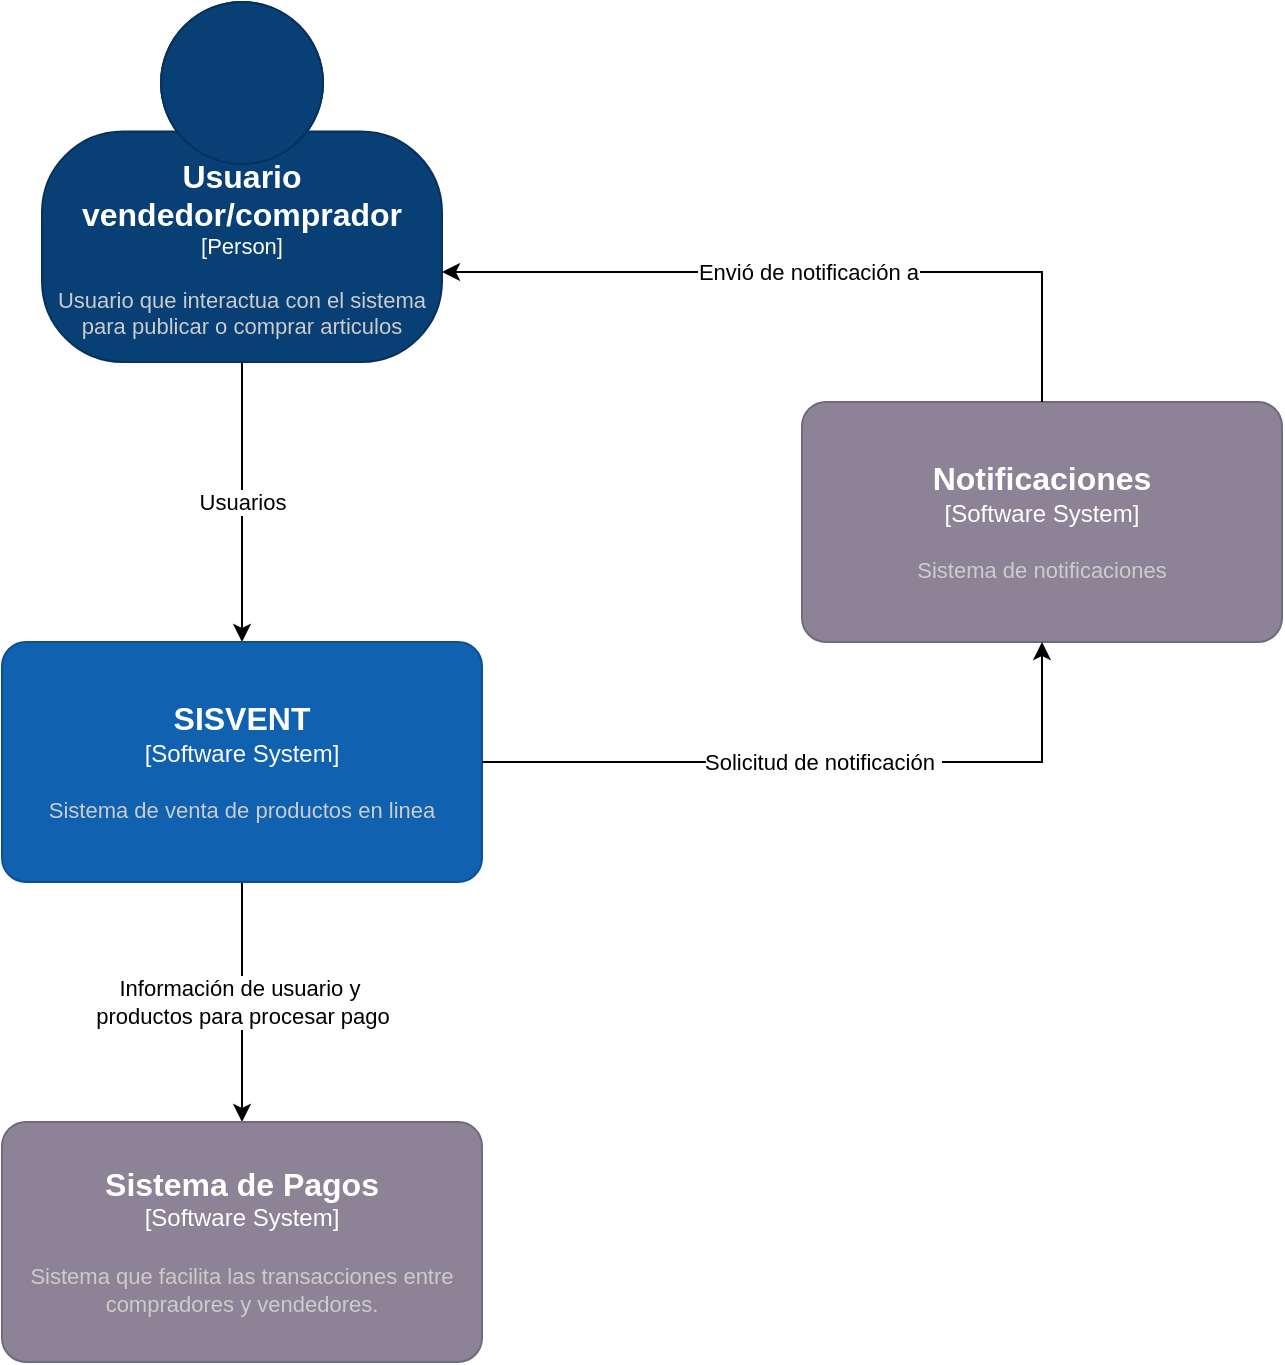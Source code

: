 <mxfile version="27.1.4" pages="3">
  <diagram name="C4 - Contexto" id="YAxgszY-uHMtXuxTo8MI">
    <mxGraphModel dx="1217" dy="744" grid="1" gridSize="10" guides="1" tooltips="1" connect="1" arrows="1" fold="1" page="1" pageScale="1" pageWidth="827" pageHeight="1169" math="0" shadow="0">
      <root>
        <mxCell id="0" />
        <mxCell id="1" parent="0" />
        <mxCell id="iFbET_kejiNwpBFkwjv1-1" value="Usuarios" style="edgeStyle=orthogonalEdgeStyle;rounded=0;orthogonalLoop=1;jettySize=auto;html=1;entryX=0.5;entryY=0;entryDx=0;entryDy=0;entryPerimeter=0;" edge="1" parent="1" source="iFbET_kejiNwpBFkwjv1-2" target="iFbET_kejiNwpBFkwjv1-4">
          <mxGeometry relative="1" as="geometry">
            <mxPoint x="384" y="370" as="targetPoint" />
          </mxGeometry>
        </mxCell>
        <object placeholders="1" c4Name="Usuario vendedor/comprador" c4Type="Person" c4Description="Usuario que interactua con el sistema para publicar o comprar articulos" label="&lt;font style=&quot;font-size: 16px&quot;&gt;&lt;b&gt;%c4Name%&lt;/b&gt;&lt;/font&gt;&lt;div&gt;[%c4Type%]&lt;/div&gt;&lt;br&gt;&lt;div&gt;&lt;font style=&quot;font-size: 11px&quot;&gt;&lt;font color=&quot;#cccccc&quot;&gt;%c4Description%&lt;/font&gt;&lt;/div&gt;" id="iFbET_kejiNwpBFkwjv1-2">
          <mxCell style="html=1;fontSize=11;dashed=0;whiteSpace=wrap;fillColor=#083F75;strokeColor=#06315C;fontColor=#ffffff;shape=mxgraph.c4.person2;align=center;metaEdit=1;points=[[0.5,0,0],[1,0.5,0],[1,0.75,0],[0.75,1,0],[0.5,1,0],[0.25,1,0],[0,0.75,0],[0,0.5,0]];resizable=0;" vertex="1" parent="1">
            <mxGeometry x="80" y="50" width="200" height="180" as="geometry" />
          </mxCell>
        </object>
        <mxCell id="iFbET_kejiNwpBFkwjv1-3" value="Información de usuario y&amp;nbsp;&lt;div&gt;productos para procesar pago&lt;/div&gt;" style="edgeStyle=orthogonalEdgeStyle;rounded=0;orthogonalLoop=1;jettySize=auto;html=1;" edge="1" parent="1" source="iFbET_kejiNwpBFkwjv1-4" target="iFbET_kejiNwpBFkwjv1-8">
          <mxGeometry relative="1" as="geometry" />
        </mxCell>
        <object placeholders="1" c4Name="SISVENT" c4Type="Software System" c4Description="Sistema de venta de productos en linea" label="&lt;font style=&quot;font-size: 16px&quot;&gt;&lt;b&gt;%c4Name%&lt;/b&gt;&lt;/font&gt;&lt;div&gt;[%c4Type%]&lt;/div&gt;&lt;br&gt;&lt;div&gt;&lt;font style=&quot;font-size: 11px&quot;&gt;&lt;font color=&quot;#cccccc&quot;&gt;%c4Description%&lt;/font&gt;&lt;/div&gt;" id="iFbET_kejiNwpBFkwjv1-4">
          <mxCell style="rounded=1;whiteSpace=wrap;html=1;labelBackgroundColor=none;fillColor=#1061B0;fontColor=#ffffff;align=center;arcSize=10;strokeColor=#0D5091;metaEdit=1;resizable=0;points=[[0.25,0,0],[0.5,0,0],[0.75,0,0],[1,0.25,0],[1,0.5,0],[1,0.75,0],[0.75,1,0],[0.5,1,0],[0.25,1,0],[0,0.75,0],[0,0.5,0],[0,0.25,0]];" vertex="1" parent="1">
            <mxGeometry x="60" y="370" width="240" height="120" as="geometry" />
          </mxCell>
        </object>
        <object placeholders="1" c4Name="Notificaciones" c4Type="Software System" c4Description="Sistema de notificaciones" label="&lt;font style=&quot;font-size: 16px&quot;&gt;&lt;b&gt;%c4Name%&lt;/b&gt;&lt;/font&gt;&lt;div&gt;[%c4Type%]&lt;/div&gt;&lt;br&gt;&lt;div&gt;&lt;font style=&quot;font-size: 11px&quot;&gt;&lt;font color=&quot;#cccccc&quot;&gt;%c4Description%&lt;/font&gt;&lt;/div&gt;" id="iFbET_kejiNwpBFkwjv1-5">
          <mxCell style="rounded=1;whiteSpace=wrap;html=1;labelBackgroundColor=none;fillColor=#8C8496;fontColor=#ffffff;align=center;arcSize=10;strokeColor=#736782;metaEdit=1;resizable=0;points=[[0.25,0,0],[0.5,0,0],[0.75,0,0],[1,0.25,0],[1,0.5,0],[1,0.75,0],[0.75,1,0],[0.5,1,0],[0.25,1,0],[0,0.75,0],[0,0.5,0],[0,0.25,0]];" vertex="1" parent="1">
            <mxGeometry x="460" y="250" width="240" height="120" as="geometry" />
          </mxCell>
        </object>
        <mxCell id="iFbET_kejiNwpBFkwjv1-6" value="Solicitud de notificación&amp;nbsp;" style="edgeStyle=orthogonalEdgeStyle;rounded=0;orthogonalLoop=1;jettySize=auto;html=1;entryX=0.5;entryY=1;entryDx=0;entryDy=0;entryPerimeter=0;" edge="1" parent="1" source="iFbET_kejiNwpBFkwjv1-4" target="iFbET_kejiNwpBFkwjv1-5">
          <mxGeometry relative="1" as="geometry" />
        </mxCell>
        <mxCell id="iFbET_kejiNwpBFkwjv1-7" value="Envió de notificación a" style="edgeStyle=orthogonalEdgeStyle;rounded=0;orthogonalLoop=1;jettySize=auto;html=1;entryX=1;entryY=0.75;entryDx=0;entryDy=0;entryPerimeter=0;" edge="1" parent="1" source="iFbET_kejiNwpBFkwjv1-5" target="iFbET_kejiNwpBFkwjv1-2">
          <mxGeometry relative="1" as="geometry">
            <Array as="points">
              <mxPoint x="580" y="185" />
            </Array>
          </mxGeometry>
        </mxCell>
        <object placeholders="1" c4Name="Sistema de Pagos" c4Type="Software System" c4Description="Sistema que facilita las transacciones entre compradores y vendedores." label="&lt;font style=&quot;font-size: 16px&quot;&gt;&lt;b&gt;%c4Name%&lt;/b&gt;&lt;/font&gt;&lt;div&gt;[%c4Type%]&lt;/div&gt;&lt;br&gt;&lt;div&gt;&lt;font style=&quot;font-size: 11px&quot;&gt;&lt;font color=&quot;#cccccc&quot;&gt;%c4Description%&lt;/font&gt;&lt;/div&gt;" id="iFbET_kejiNwpBFkwjv1-8">
          <mxCell style="rounded=1;whiteSpace=wrap;html=1;labelBackgroundColor=none;fillColor=#8C8496;fontColor=#ffffff;align=center;arcSize=10;strokeColor=#736782;metaEdit=1;resizable=0;points=[[0.25,0,0],[0.5,0,0],[0.75,0,0],[1,0.25,0],[1,0.5,0],[1,0.75,0],[0.75,1,0],[0.5,1,0],[0.25,1,0],[0,0.75,0],[0,0.5,0],[0,0.25,0]];" vertex="1" parent="1">
            <mxGeometry x="60" y="610" width="240" height="120" as="geometry" />
          </mxCell>
        </object>
      </root>
    </mxGraphModel>
  </diagram>
  <diagram id="pK1k2nq3CKiVPDSHtDOe" name="C4 - Contenedores">
    <mxGraphModel dx="2434" dy="1488" grid="1" gridSize="10" guides="1" tooltips="1" connect="1" arrows="1" fold="1" page="1" pageScale="1" pageWidth="827" pageHeight="1169" math="0" shadow="0">
      <root>
        <mxCell id="0" />
        <mxCell id="1" parent="0" />
        <mxCell id="X2X5hTJMVv_9DUxJmTyl-1" value="Usuarios" style="edgeStyle=orthogonalEdgeStyle;rounded=0;orthogonalLoop=1;jettySize=auto;html=1;entryX=0.5;entryY=0;entryDx=0;entryDy=0;entryPerimeter=0;" edge="1" parent="1" source="X2X5hTJMVv_9DUxJmTyl-2" target="GmN3ABDfrJ9TooNN5s95-2">
          <mxGeometry relative="1" as="geometry">
            <mxPoint x="410" y="360" as="targetPoint" />
          </mxGeometry>
        </mxCell>
        <object placeholders="1" c4Name="Usuario vendedor/comprador" c4Type="Person" c4Description="Usuario que interactua con el sistema para publicar o comprar articulos" label="&lt;font style=&quot;font-size: 16px&quot;&gt;&lt;b&gt;%c4Name%&lt;/b&gt;&lt;/font&gt;&lt;div&gt;[%c4Type%]&lt;/div&gt;&lt;br&gt;&lt;div&gt;&lt;font style=&quot;font-size: 11px&quot;&gt;&lt;font color=&quot;#cccccc&quot;&gt;%c4Description%&lt;/font&gt;&lt;/div&gt;" id="X2X5hTJMVv_9DUxJmTyl-2">
          <mxCell style="html=1;fontSize=11;dashed=0;whiteSpace=wrap;fillColor=#083F75;strokeColor=#06315C;fontColor=#ffffff;shape=mxgraph.c4.person2;align=center;metaEdit=1;points=[[0.5,0,0],[1,0.5,0],[1,0.75,0],[0.75,1,0],[0.5,1,0],[0.25,1,0],[0,0.75,0],[0,0.5,0]];resizable=0;" vertex="1" parent="1">
            <mxGeometry x="470" y="40" width="200" height="180" as="geometry" />
          </mxCell>
        </object>
        <object placeholders="1" c4Name="Notificaciones" c4Type="Software System" c4Description="Sistema de notificaciones" label="&lt;font style=&quot;font-size: 16px&quot;&gt;&lt;b&gt;%c4Name%&lt;/b&gt;&lt;/font&gt;&lt;div&gt;[%c4Type%]&lt;/div&gt;&lt;br&gt;&lt;div&gt;&lt;font style=&quot;font-size: 11px&quot;&gt;&lt;font color=&quot;#cccccc&quot;&gt;%c4Description%&lt;/font&gt;&lt;/div&gt;" id="X2X5hTJMVv_9DUxJmTyl-5">
          <mxCell style="rounded=1;whiteSpace=wrap;html=1;labelBackgroundColor=none;fillColor=#8C8496;fontColor=#ffffff;align=center;arcSize=10;strokeColor=#736782;metaEdit=1;resizable=0;points=[[0.25,0,0],[0.5,0,0],[0.75,0,0],[1,0.25,0],[1,0.5,0],[1,0.75,0],[0.75,1,0],[0.5,1,0],[0.25,1,0],[0,0.75,0],[0,0.5,0],[0,0.25,0]];" vertex="1" parent="1">
            <mxGeometry x="1121" y="440" width="240" height="120" as="geometry" />
          </mxCell>
        </object>
        <mxCell id="X2X5hTJMVv_9DUxJmTyl-7" value="Envió de notificación a" style="edgeStyle=orthogonalEdgeStyle;rounded=0;orthogonalLoop=1;jettySize=auto;html=1;entryX=1;entryY=0.75;entryDx=0;entryDy=0;entryPerimeter=0;" edge="1" parent="1" source="X2X5hTJMVv_9DUxJmTyl-5" target="X2X5hTJMVv_9DUxJmTyl-2">
          <mxGeometry relative="1" as="geometry">
            <Array as="points">
              <mxPoint x="810" y="175" />
            </Array>
          </mxGeometry>
        </mxCell>
        <object placeholders="1" c4Name="Sistema de Pagos" c4Type="Software System" c4Description="Sistema que facilita las transacciones entre compradores y vendedores." label="&lt;font style=&quot;font-size: 16px&quot;&gt;&lt;b&gt;%c4Name%&lt;/b&gt;&lt;/font&gt;&lt;div&gt;[%c4Type%]&lt;/div&gt;&lt;br&gt;&lt;div&gt;&lt;font style=&quot;font-size: 11px&quot;&gt;&lt;font color=&quot;#cccccc&quot;&gt;%c4Description%&lt;/font&gt;&lt;/div&gt;" id="X2X5hTJMVv_9DUxJmTyl-8">
          <mxCell style="rounded=1;whiteSpace=wrap;html=1;labelBackgroundColor=none;fillColor=#8C8496;fontColor=#ffffff;align=center;arcSize=10;strokeColor=#736782;metaEdit=1;resizable=0;points=[[0.25,0,0],[0.5,0,0],[0.75,0,0],[1,0.25,0],[1,0.5,0],[1,0.75,0],[0.75,1,0],[0.5,1,0],[0.25,1,0],[0,0.75,0],[0,0.5,0],[0,0.25,0]];" vertex="1" parent="1">
            <mxGeometry x="580" y="1420" width="240" height="120" as="geometry" />
          </mxCell>
        </object>
        <object placeholders="1" c4Name="Azure AD" c4Type="Container" c4Technology="Azure AD" c4Description="Componente de Directorio Activo para el control de accesos al sistema." label="&lt;font style=&quot;font-size: 16px&quot;&gt;&lt;b&gt;%c4Name%&lt;/b&gt;&lt;/font&gt;&lt;div&gt;[%c4Type%: %c4Technology%]&lt;/div&gt;&lt;br&gt;&lt;div&gt;&lt;font style=&quot;font-size: 11px&quot;&gt;&lt;font color=&quot;#E6E6E6&quot;&gt;%c4Description%&lt;/font&gt;&lt;/div&gt;" id="GmN3ABDfrJ9TooNN5s95-1">
          <mxCell style="rounded=1;whiteSpace=wrap;html=1;fontSize=11;labelBackgroundColor=none;fillColor=#23A2D9;fontColor=#ffffff;align=center;arcSize=10;strokeColor=#0E7DAD;metaEdit=1;resizable=0;points=[[0.25,0,0],[0.5,0,0],[0.75,0,0],[1,0.25,0],[1,0.5,0],[1,0.75,0],[0.75,1,0],[0.5,1,0],[0.25,1,0],[0,0.75,0],[0,0.5,0],[0,0.25,0]];" vertex="1" parent="1">
            <mxGeometry x="120" y="644" width="240" height="120" as="geometry" />
          </mxCell>
        </object>
        <mxCell id="ktj1rDrdWGtuysViWHXI-1" style="edgeStyle=orthogonalEdgeStyle;rounded=0;orthogonalLoop=1;jettySize=auto;html=1;entryX=0.5;entryY=0;entryDx=0;entryDy=0;entryPerimeter=0;" edge="1" parent="1" source="GmN3ABDfrJ9TooNN5s95-2" target="GmN3ABDfrJ9TooNN5s95-4">
          <mxGeometry relative="1" as="geometry">
            <mxPoint x="530" y="600" as="targetPoint" />
          </mxGeometry>
        </mxCell>
        <mxCell id="ktj1rDrdWGtuysViWHXI-6" style="edgeStyle=orthogonalEdgeStyle;rounded=0;orthogonalLoop=1;jettySize=auto;html=1;" edge="1" parent="1" source="GmN3ABDfrJ9TooNN5s95-2" target="GmN3ABDfrJ9TooNN5s95-1">
          <mxGeometry relative="1" as="geometry" />
        </mxCell>
        <object placeholders="1" c4Name="Front Door" c4Type="Software System" c4Description="Servicio de front door para la aplicación de politicas de WAF y reglas de navegación para soluciones expuestas a internet." label="&lt;font style=&quot;font-size: 16px&quot;&gt;&lt;b&gt;%c4Name%&lt;/b&gt;&lt;/font&gt;&lt;div&gt;[%c4Type%]&lt;/div&gt;&lt;br&gt;&lt;div&gt;&lt;font style=&quot;font-size: 11px&quot;&gt;&lt;font color=&quot;#cccccc&quot;&gt;%c4Description%&lt;/font&gt;&lt;/div&gt;" id="GmN3ABDfrJ9TooNN5s95-2">
          <mxCell style="rounded=1;whiteSpace=wrap;html=1;labelBackgroundColor=none;fillColor=#8C8496;fontColor=#ffffff;align=center;arcSize=10;strokeColor=#736782;metaEdit=1;resizable=0;points=[[0.25,0,0],[0.5,0,0],[0.75,0,0],[1,0.25,0],[1,0.5,0],[1,0.75,0],[0.75,1,0],[0.5,1,0],[0.25,1,0],[0,0.75,0],[0,0.5,0],[0,0.25,0]];" vertex="1" parent="1">
            <mxGeometry x="440" y="360" width="240" height="120" as="geometry" />
          </mxCell>
        </object>
        <object placeholders="1" c4Name="Static Web Site." c4Type="Container" c4Technology="Angular" c4Description="Almacenamiento y enrutamiento de contenido estatico." label="&lt;font style=&quot;font-size: 16px&quot;&gt;&lt;b&gt;%c4Name%&lt;/b&gt;&lt;/font&gt;&lt;div&gt;[%c4Type%: %c4Technology%]&lt;/div&gt;&lt;br&gt;&lt;div&gt;&lt;font style=&quot;font-size: 11px&quot;&gt;&lt;font color=&quot;#E6E6E6&quot;&gt;%c4Description%&lt;/font&gt;&lt;/div&gt;" id="GmN3ABDfrJ9TooNN5s95-4">
          <mxCell style="rounded=1;whiteSpace=wrap;html=1;fontSize=11;labelBackgroundColor=none;fillColor=#23A2D9;fontColor=#ffffff;align=center;arcSize=10;strokeColor=#0E7DAD;metaEdit=1;resizable=0;points=[[0.25,0,0],[0.5,0,0],[0.75,0,0],[1,0.25,0],[1,0.5,0],[1,0.75,0],[0.75,1,0],[0.5,1,0],[0.25,1,0],[0,0.75,0],[0,0.5,0],[0,0.25,0]];" vertex="1" parent="1">
            <mxGeometry x="440" y="644" width="240" height="120" as="geometry" />
          </mxCell>
        </object>
        <object placeholders="1" c4Name="Blob Storage" c4Type="Container" c4Technology="Storage Account Data Lake Gen 2" c4Description="Almacenamiento de archivos multimedia" label="&lt;font style=&quot;font-size: 16px&quot;&gt;&lt;b&gt;%c4Name%&lt;/b&gt;&lt;/font&gt;&lt;div&gt;[%c4Type%: %c4Technology%]&lt;/div&gt;&lt;br&gt;&lt;div&gt;&lt;font style=&quot;font-size: 11px&quot;&gt;&lt;font color=&quot;#E6E6E6&quot;&gt;%c4Description%&lt;/font&gt;&lt;/div&gt;" id="GmN3ABDfrJ9TooNN5s95-5">
          <mxCell style="rounded=1;whiteSpace=wrap;html=1;fontSize=11;labelBackgroundColor=none;fillColor=#23A2D9;fontColor=#ffffff;align=center;arcSize=10;strokeColor=#0E7DAD;metaEdit=1;resizable=0;points=[[0.25,0,0],[0.5,0,0],[0.75,0,0],[1,0.25,0],[1,0.5,0],[1,0.75,0],[0.75,1,0],[0.5,1,0],[0.25,1,0],[0,0.75,0],[0,0.5,0],[0,0.25,0]];" vertex="1" parent="1">
            <mxGeometry x="720" y="644" width="240" height="120" as="geometry" />
          </mxCell>
        </object>
        <object placeholders="1" c4Name="Azure Storage" c4Type="ContainerScopeBoundary" c4Application="Almacenamiento de contenido" label="&lt;font style=&quot;font-size: 16px&quot;&gt;&lt;b&gt;&lt;div style=&quot;text-align: left&quot;&gt;%c4Name%&lt;/div&gt;&lt;/b&gt;&lt;/font&gt;&lt;div style=&quot;text-align: left&quot;&gt;[%c4Application%]&lt;/div&gt;" id="GmN3ABDfrJ9TooNN5s95-6">
          <mxCell style="rounded=1;fontSize=11;whiteSpace=wrap;html=1;dashed=1;arcSize=20;fillColor=none;strokeColor=#666666;fontColor=#333333;labelBackgroundColor=none;align=left;verticalAlign=bottom;labelBorderColor=none;spacingTop=0;spacing=10;dashPattern=8 4;metaEdit=1;rotatable=0;perimeter=rectanglePerimeter;noLabel=0;labelPadding=0;allowArrows=0;connectable=0;expand=0;recursiveResize=0;editable=1;pointerEvents=0;absoluteArcSize=1;points=[[0.25,0,0],[0.5,0,0],[0.75,0,0],[1,0.25,0],[1,0.5,0],[1,0.75,0],[0.75,1,0],[0.5,1,0],[0.25,1,0],[0,0.75,0],[0,0.5,0],[0,0.25,0]];" vertex="1" parent="1">
            <mxGeometry x="430" y="630" width="540" height="190" as="geometry" />
          </mxCell>
        </object>
        <object placeholders="1" c4Name="Azure AD" c4Type="ContainerScopeBoundary" c4Application="Autenticación y Autorización" label="&lt;font style=&quot;font-size: 16px&quot;&gt;&lt;b&gt;&lt;div style=&quot;text-align: left&quot;&gt;%c4Name%&lt;/div&gt;&lt;/b&gt;&lt;/font&gt;&lt;div style=&quot;text-align: left&quot;&gt;[%c4Application%]&lt;/div&gt;" id="GmN3ABDfrJ9TooNN5s95-7">
          <mxCell style="rounded=1;fontSize=11;whiteSpace=wrap;html=1;dashed=1;arcSize=20;fillColor=none;strokeColor=#666666;fontColor=#333333;labelBackgroundColor=none;align=left;verticalAlign=bottom;labelBorderColor=none;spacingTop=0;spacing=10;dashPattern=8 4;metaEdit=1;rotatable=0;perimeter=rectanglePerimeter;noLabel=0;labelPadding=0;allowArrows=0;connectable=0;expand=0;recursiveResize=0;editable=1;pointerEvents=0;absoluteArcSize=1;points=[[0.25,0,0],[0.5,0,0],[0.75,0,0],[1,0.25,0],[1,0.5,0],[1,0.75,0],[0.75,1,0],[0.5,1,0],[0.25,1,0],[0,0.75,0],[0,0.5,0],[0,0.25,0]];" vertex="1" parent="1">
            <mxGeometry x="110" y="630" width="260" height="190" as="geometry" />
          </mxCell>
        </object>
        <object placeholders="1" c4Name="Ingress." c4Type="Container" c4Technology="NGINX" c4Description="Servidor de acceso y enrutamiento para el cluster de kubernetes." label="&lt;font style=&quot;font-size: 16px&quot;&gt;&lt;b&gt;%c4Name%&lt;/b&gt;&lt;/font&gt;&lt;div&gt;[%c4Type%: %c4Technology%]&lt;/div&gt;&lt;br&gt;&lt;div&gt;&lt;font style=&quot;font-size: 11px&quot;&gt;&lt;font color=&quot;#E6E6E6&quot;&gt;%c4Description%&lt;/font&gt;&lt;/div&gt;" id="GmN3ABDfrJ9TooNN5s95-8">
          <mxCell style="rounded=1;whiteSpace=wrap;html=1;fontSize=11;labelBackgroundColor=none;fillColor=#23A2D9;fontColor=#ffffff;align=center;arcSize=10;strokeColor=#0E7DAD;metaEdit=1;resizable=0;points=[[0.25,0,0],[0.5,0,0],[0.75,0,0],[1,0.25,0],[1,0.5,0],[1,0.75,0],[0.75,1,0],[0.5,1,0],[0.25,1,0],[0,0.75,0],[0,0.5,0],[0,0.25,0]];" vertex="1" parent="1">
            <mxGeometry x="450" y="850" width="240" height="120" as="geometry" />
          </mxCell>
        </object>
        <object placeholders="1" c4Name="AKS" c4Type="ContainerScopeBoundary" c4Application="Kubernete para la orquestación y contenerización de los servicios del sistema" label="&lt;font style=&quot;font-size: 16px&quot;&gt;&lt;b&gt;&lt;div style=&quot;text-align: left&quot;&gt;%c4Name%&lt;/div&gt;&lt;/b&gt;&lt;/font&gt;&lt;div style=&quot;text-align: left&quot;&gt;[%c4Application%]&lt;/div&gt;" id="GmN3ABDfrJ9TooNN5s95-9">
          <mxCell style="rounded=1;fontSize=11;whiteSpace=wrap;html=1;dashed=1;arcSize=20;fillColor=none;strokeColor=#666666;fontColor=#333333;labelBackgroundColor=none;align=left;verticalAlign=bottom;labelBorderColor=none;spacingTop=0;spacing=10;dashPattern=8 4;metaEdit=1;rotatable=0;perimeter=rectanglePerimeter;noLabel=0;labelPadding=0;allowArrows=0;connectable=0;expand=0;recursiveResize=0;editable=1;pointerEvents=0;absoluteArcSize=1;points=[[0.25,0,0],[0.5,0,0],[0.75,0,0],[1,0.25,0],[1,0.5,0],[1,0.75,0],[0.75,1,0],[0.5,1,0],[0.25,1,0],[0,0.75,0],[0,0.5,0],[0,0.25,0]];" vertex="1" parent="1">
            <mxGeometry x="430" y="840" width="540" height="330" as="geometry" />
          </mxCell>
        </object>
        <mxCell id="ktj1rDrdWGtuysViWHXI-9" style="edgeStyle=orthogonalEdgeStyle;rounded=0;orthogonalLoop=1;jettySize=auto;html=1;entryX=0.5;entryY=1;entryDx=0;entryDy=0;entryPerimeter=0;" edge="1" parent="1" source="GmN3ABDfrJ9TooNN5s95-10" target="X2X5hTJMVv_9DUxJmTyl-5">
          <mxGeometry relative="1" as="geometry" />
        </mxCell>
        <object placeholders="1" c4Name="Publicidad" c4Type="Container" c4Technology=".Net" c4Description="Servicio de configuración de publicidad relevante para el usuario" label="&lt;font style=&quot;font-size: 16px&quot;&gt;&lt;b&gt;%c4Name%&lt;/b&gt;&lt;/font&gt;&lt;div&gt;[%c4Type%: %c4Technology%]&lt;/div&gt;&lt;br&gt;&lt;div&gt;&lt;font style=&quot;font-size: 11px&quot;&gt;&lt;font color=&quot;#E6E6E6&quot;&gt;%c4Description%&lt;/font&gt;&lt;/div&gt;" id="GmN3ABDfrJ9TooNN5s95-10">
          <mxCell style="rounded=1;whiteSpace=wrap;html=1;fontSize=11;labelBackgroundColor=none;fillColor=#23A2D9;fontColor=#ffffff;align=center;arcSize=10;strokeColor=#0E7DAD;metaEdit=1;resizable=0;points=[[0.25,0,0],[0.5,0,0],[0.75,0,0],[1,0.25,0],[1,0.5,0],[1,0.75,0],[0.75,1,0],[0.5,1,0],[0.25,1,0],[0,0.75,0],[0,0.5,0],[0,0.25,0]];" vertex="1" parent="1">
            <mxGeometry x="720" y="990" width="240" height="120" as="geometry" />
          </mxCell>
        </object>
        <object placeholders="1" c4Name="Suscripciones" c4Type="Container" c4Technology=".Net" c4Description="Servicio que permite a los usuarios suscribirce a tiendas" label="&lt;font style=&quot;font-size: 16px&quot;&gt;&lt;b&gt;%c4Name%&lt;/b&gt;&lt;/font&gt;&lt;div&gt;[%c4Type%: %c4Technology%]&lt;/div&gt;&lt;br&gt;&lt;div&gt;&lt;font style=&quot;font-size: 11px&quot;&gt;&lt;font color=&quot;#E6E6E6&quot;&gt;%c4Description%&lt;/font&gt;&lt;/div&gt;" id="GmN3ABDfrJ9TooNN5s95-11">
          <mxCell style="rounded=1;whiteSpace=wrap;html=1;fontSize=11;labelBackgroundColor=none;fillColor=#23A2D9;fontColor=#ffffff;align=center;arcSize=10;strokeColor=#0E7DAD;metaEdit=1;resizable=0;points=[[0.25,0,0],[0.5,0,0],[0.75,0,0],[1,0.25,0],[1,0.5,0],[1,0.75,0],[0.75,1,0],[0.5,1,0],[0.25,1,0],[0,0.75,0],[0,0.5,0],[0,0.25,0]];" vertex="1" parent="1">
            <mxGeometry x="450" y="990" width="240" height="120" as="geometry" />
          </mxCell>
        </object>
        <object placeholders="1" c4Name="Tópico de mensajería" c4Type="Container" c4Technology="Azure Service Bus" c4Description="Tópico para la creación de suscripciones de mensajería de eventos." label="&lt;font style=&quot;font-size: 16px&quot;&gt;&lt;b&gt;%c4Name%&lt;/b&gt;&lt;/font&gt;&lt;div&gt;[%c4Type%: %c4Technology%]&lt;/div&gt;&lt;br&gt;&lt;div&gt;&lt;font style=&quot;font-size: 11px&quot;&gt;&lt;font color=&quot;#E6E6E6&quot;&gt;%c4Description%&lt;/font&gt;&lt;/div&gt;" id="GmN3ABDfrJ9TooNN5s95-14">
          <mxCell style="rounded=1;whiteSpace=wrap;html=1;fontSize=11;labelBackgroundColor=none;fillColor=#23A2D9;fontColor=#ffffff;align=center;arcSize=10;strokeColor=#0E7DAD;metaEdit=1;resizable=0;points=[[0.25,0,0],[0.5,0,0],[0.75,0,0],[1,0.25,0],[1,0.5,0],[1,0.75,0],[0.75,1,0],[0.5,1,0],[0.25,1,0],[0,0.75,0],[0,0.5,0],[0,0.25,0]];" vertex="1" parent="1">
            <mxGeometry x="120" y="855" width="240" height="120" as="geometry" />
          </mxCell>
        </object>
        <object placeholders="1" c4Name="Service Bus" c4Type="ContainerScopeBoundary" c4Application="Procesamiento asíncrono de medios" label="&lt;font style=&quot;font-size: 16px&quot;&gt;&lt;b&gt;&lt;div style=&quot;text-align: left&quot;&gt;%c4Name%&lt;/div&gt;&lt;/b&gt;&lt;/font&gt;&lt;div style=&quot;text-align: left&quot;&gt;[%c4Application%]&lt;/div&gt;" id="GmN3ABDfrJ9TooNN5s95-15">
          <mxCell style="rounded=1;fontSize=11;whiteSpace=wrap;html=1;dashed=1;arcSize=20;fillColor=none;strokeColor=#666666;fontColor=#333333;labelBackgroundColor=none;align=left;verticalAlign=bottom;labelBorderColor=none;spacingTop=0;spacing=10;dashPattern=8 4;metaEdit=1;rotatable=0;perimeter=rectanglePerimeter;noLabel=0;labelPadding=0;allowArrows=0;connectable=0;expand=0;recursiveResize=0;editable=1;pointerEvents=0;absoluteArcSize=1;points=[[0.25,0,0],[0.5,0,0],[0.75,0,0],[1,0.25,0],[1,0.5,0],[1,0.75,0],[0.75,1,0],[0.5,1,0],[0.25,1,0],[0,0.75,0],[0,0.5,0],[0,0.25,0]];" vertex="1" parent="1">
            <mxGeometry x="110" y="840" width="260" height="190" as="geometry" />
          </mxCell>
        </object>
        <object placeholders="1" c4Name="Service Bus" c4Type="ContainerScopeBoundary" c4Application="Procesamiento asíncrono de medios" label="&lt;font style=&quot;font-size: 16px&quot;&gt;&lt;b&gt;&lt;div style=&quot;text-align: left&quot;&gt;%c4Name%&lt;/div&gt;&lt;/b&gt;&lt;/font&gt;&lt;div style=&quot;text-align: left&quot;&gt;[%c4Application%]&lt;/div&gt;" id="GmN3ABDfrJ9TooNN5s95-17">
          <mxCell style="rounded=1;fontSize=11;whiteSpace=wrap;html=1;dashed=1;arcSize=20;fillColor=none;strokeColor=#666666;fontColor=#333333;labelBackgroundColor=none;align=left;verticalAlign=bottom;labelBorderColor=none;spacingTop=0;spacing=10;dashPattern=8 4;metaEdit=1;rotatable=0;perimeter=rectanglePerimeter;noLabel=0;labelPadding=0;allowArrows=0;connectable=0;expand=0;recursiveResize=0;editable=1;pointerEvents=0;absoluteArcSize=1;points=[[0.25,0,0],[0.5,0,0],[0.75,0,0],[1,0.25,0],[1,0.5,0],[1,0.75,0],[0.75,1,0],[0.5,1,0],[0.25,1,0],[0,0.75,0],[0,0.5,0],[0,0.25,0]];" vertex="1" parent="1">
            <mxGeometry x="110" y="1050" width="260" height="190" as="geometry" />
          </mxCell>
        </object>
        <object placeholders="1" c4Name="Base de Datos" c4Type="Container" c4Technology="Azure SQL" c4Description="Base de datos relacional para el almacenamiento de la información" label="&lt;font style=&quot;font-size: 16px&quot;&gt;&lt;b&gt;%c4Name%&lt;/b&gt;&lt;/font&gt;&lt;div&gt;[%c4Type%:&amp;nbsp;%c4Technology%]&lt;/div&gt;&lt;br&gt;&lt;div&gt;&lt;font style=&quot;font-size: 11px&quot;&gt;&lt;font color=&quot;#E6E6E6&quot;&gt;%c4Description%&lt;/font&gt;&lt;/div&gt;" id="GmN3ABDfrJ9TooNN5s95-18">
          <mxCell style="shape=cylinder3;size=15;whiteSpace=wrap;html=1;boundedLbl=1;rounded=0;labelBackgroundColor=none;fillColor=#23A2D9;fontSize=12;fontColor=#ffffff;align=center;strokeColor=#0E7DAD;metaEdit=1;points=[[0.5,0,0],[1,0.25,0],[1,0.5,0],[1,0.75,0],[0.5,1,0],[0,0.75,0],[0,0.5,0],[0,0.25,0]];resizable=0;" vertex="1" parent="1">
            <mxGeometry x="120" y="1060" width="240" height="120" as="geometry" />
          </mxCell>
        </object>
        <object placeholders="1" c4Name="SISVENT" c4Type="SystemScopeBoundary" c4Application="Sistema de venta de productos en línea" label="&lt;font style=&quot;font-size: 16px&quot;&gt;&lt;b&gt;&lt;div style=&quot;text-align: left&quot;&gt;%c4Name%&lt;/div&gt;&lt;/b&gt;&lt;/font&gt;&lt;div style=&quot;text-align: left&quot;&gt;[%c4Application%]&lt;/div&gt;" id="GmN3ABDfrJ9TooNN5s95-19">
          <mxCell style="rounded=1;fontSize=11;whiteSpace=wrap;html=1;dashed=1;arcSize=20;fillColor=none;strokeColor=#666666;fontColor=#333333;labelBackgroundColor=none;align=left;verticalAlign=bottom;labelBorderColor=none;spacingTop=0;spacing=10;dashPattern=8 4;metaEdit=1;rotatable=0;perimeter=rectanglePerimeter;noLabel=0;labelPadding=0;allowArrows=0;connectable=0;expand=0;recursiveResize=0;editable=1;pointerEvents=0;absoluteArcSize=1;points=[[0.25,0,0],[0.5,0,0],[0.75,0,0],[1,0.25,0],[1,0.5,0],[1,0.75,0],[0.75,1,0],[0.5,1,0],[0.25,1,0],[0,0.75,0],[0,0.5,0],[0,0.25,0]];" vertex="1" parent="1">
            <mxGeometry x="80" y="600" width="920" height="700" as="geometry" />
          </mxCell>
        </object>
        <mxCell id="ktj1rDrdWGtuysViWHXI-4" style="edgeStyle=orthogonalEdgeStyle;rounded=0;orthogonalLoop=1;jettySize=auto;html=1;entryX=0;entryY=0.5;entryDx=0;entryDy=0;entryPerimeter=0;" edge="1" parent="1" source="GmN3ABDfrJ9TooNN5s95-2" target="GmN3ABDfrJ9TooNN5s95-8">
          <mxGeometry relative="1" as="geometry">
            <Array as="points">
              <mxPoint x="390" y="420" />
              <mxPoint x="390" y="910" />
            </Array>
          </mxGeometry>
        </mxCell>
        <object placeholders="1" c4Name="Carga de archivos" c4Type="Container" c4Technology=".Net" c4Description="Servicio que permite cargar y almacenar los archivos" label="&lt;font style=&quot;font-size: 16px&quot;&gt;&lt;b&gt;%c4Name%&lt;/b&gt;&lt;/font&gt;&lt;div&gt;[%c4Type%: %c4Technology%]&lt;/div&gt;&lt;br&gt;&lt;div&gt;&lt;font style=&quot;font-size: 11px&quot;&gt;&lt;font color=&quot;#E6E6E6&quot;&gt;%c4Description%&lt;/font&gt;&lt;/div&gt;" id="GmN3ABDfrJ9TooNN5s95-12">
          <mxCell style="rounded=1;whiteSpace=wrap;html=1;fontSize=11;labelBackgroundColor=none;fillColor=#23A2D9;fontColor=#ffffff;align=center;arcSize=10;strokeColor=#0E7DAD;metaEdit=1;resizable=0;points=[[0.25,0,0],[0.5,0,0],[0.75,0,0],[1,0.25,0],[1,0.5,0],[1,0.75,0],[0.75,1,0],[0.5,1,0],[0.25,1,0],[0,0.75,0],[0,0.5,0],[0,0.25,0]];" vertex="1" parent="1">
            <mxGeometry x="720" y="850" width="240" height="120" as="geometry" />
          </mxCell>
        </object>
        <mxCell id="ktj1rDrdWGtuysViWHXI-5" style="edgeStyle=orthogonalEdgeStyle;rounded=0;orthogonalLoop=1;jettySize=auto;html=1;exitX=0.5;exitY=0;exitDx=0;exitDy=0;exitPerimeter=0;entryX=0.5;entryY=1;entryDx=0;entryDy=0;entryPerimeter=0;" edge="1" parent="1" source="GmN3ABDfrJ9TooNN5s95-12" target="GmN3ABDfrJ9TooNN5s95-5">
          <mxGeometry relative="1" as="geometry" />
        </mxCell>
        <mxCell id="ktj1rDrdWGtuysViWHXI-10" style="edgeStyle=orthogonalEdgeStyle;rounded=0;orthogonalLoop=1;jettySize=auto;html=1;entryX=0.5;entryY=1;entryDx=0;entryDy=0;entryPerimeter=0;exitX=0.5;exitY=1;exitDx=0;exitDy=0;exitPerimeter=0;" edge="1" parent="1" source="GmN3ABDfrJ9TooNN5s95-11" target="X2X5hTJMVv_9DUxJmTyl-5">
          <mxGeometry relative="1" as="geometry">
            <Array as="points">
              <mxPoint x="570" y="1130" />
              <mxPoint x="1241" y="1130" />
            </Array>
          </mxGeometry>
        </mxCell>
        <mxCell id="lbZtIIIVTRcVgF2ksJEj-1" value="Solicitud de notificación&amp;nbsp;" style="edgeLabel;html=1;align=center;verticalAlign=middle;resizable=0;points=[];" vertex="1" connectable="0" parent="ktj1rDrdWGtuysViWHXI-10">
          <mxGeometry x="0.692" y="1" relative="1" as="geometry">
            <mxPoint y="-1" as="offset" />
          </mxGeometry>
        </mxCell>
        <mxCell id="SbqYkSScH22w8xX2KHWe-1" style="edgeStyle=orthogonalEdgeStyle;rounded=0;orthogonalLoop=1;jettySize=auto;html=1;entryX=0.5;entryY=0;entryDx=0;entryDy=0;entryPerimeter=0;" edge="1" parent="1" target="X2X5hTJMVv_9DUxJmTyl-8">
          <mxGeometry relative="1" as="geometry">
            <mxPoint x="700" y="1170" as="sourcePoint" />
          </mxGeometry>
        </mxCell>
        <mxCell id="GeL7on04Wn9sRA_acaCD-1" value="Información de usuario y&amp;nbsp;&lt;div&gt;productos para procesar pago&lt;/div&gt;" style="edgeLabel;html=1;align=center;verticalAlign=middle;resizable=0;points=[];" vertex="1" connectable="0" parent="SbqYkSScH22w8xX2KHWe-1">
          <mxGeometry x="0.382" y="-4" relative="1" as="geometry">
            <mxPoint y="-1" as="offset" />
          </mxGeometry>
        </mxCell>
      </root>
    </mxGraphModel>
  </diagram>
  <diagram id="gJQKa26y__gGiZVCSecM" name="Arquitectura">
    <mxGraphModel dx="1872" dy="1145" grid="1" gridSize="10" guides="1" tooltips="1" connect="1" arrows="1" fold="1" page="1" pageScale="1" pageWidth="827" pageHeight="1169" math="0" shadow="0">
      <root>
        <mxCell id="0" />
        <mxCell id="1" parent="0" />
        <mxCell id="10Ac1PA10nkThijXr5dX-14" value="SISVENT - Sistema de ventas en Línea" style="rounded=0;whiteSpace=wrap;html=1;fillColor=none;dashed=1;verticalAlign=top;" vertex="1" parent="1">
          <mxGeometry y="250" width="1200" height="510" as="geometry" />
        </mxCell>
        <mxCell id="10Ac1PA10nkThijXr5dX-11" value="" style="group" vertex="1" connectable="0" parent="1">
          <mxGeometry x="180" y="410" width="380" height="130" as="geometry" />
        </mxCell>
        <mxCell id="ygas3DQEL7VzdVhb9Ar--2" value="SQL BD" style="image;aspect=fixed;html=1;points=[];align=center;fontSize=12;image=img/lib/azure2/databases/SQL_Database.svg;" vertex="1" parent="10Ac1PA10nkThijXr5dX-11">
          <mxGeometry x="180" y="40" width="48" height="64" as="geometry" />
        </mxCell>
        <mxCell id="JN_JUp7-k0B4HrJ74INM-12" value="Almacenamiento" style="rounded=1;whiteSpace=wrap;html=1;fillColor=none;verticalAlign=top;" vertex="1" parent="10Ac1PA10nkThijXr5dX-11">
          <mxGeometry width="380" height="130" as="geometry" />
        </mxCell>
        <mxCell id="JN_JUp7-k0B4HrJ74INM-16" value="File Storage" style="image;aspect=fixed;html=1;points=[];align=center;fontSize=12;image=img/lib/azure2/general/Storage_Azure_Files.svg;" vertex="1" parent="10Ac1PA10nkThijXr5dX-11">
          <mxGeometry x="300" y="40.8" width="64" height="52" as="geometry" />
        </mxCell>
        <mxCell id="10Ac1PA10nkThijXr5dX-4" value="Storage Container" style="image;aspect=fixed;html=1;points=[];align=center;fontSize=12;image=img/lib/azure2/general/Storage_Container.svg;" vertex="1" parent="10Ac1PA10nkThijXr5dX-11">
          <mxGeometry x="21" y="40.8" width="64" height="52" as="geometry" />
        </mxCell>
        <mxCell id="10Ac1PA10nkThijXr5dX-12" value="Sistemas Externos" style="rounded=1;whiteSpace=wrap;html=1;fillColor=none;verticalAlign=top;" vertex="1" parent="1">
          <mxGeometry x="1000" y="410" width="160" height="310" as="geometry" />
        </mxCell>
        <mxCell id="ygas3DQEL7VzdVhb9Ar--5" value="Azure AD" style="image;aspect=fixed;html=1;points=[];align=center;fontSize=12;image=img/lib/azure2/identity/Azure_Active_Directory.svg;" vertex="1" parent="1">
          <mxGeometry x="38" y="633" width="70" height="64" as="geometry" />
        </mxCell>
        <mxCell id="JN_JUp7-k0B4HrJ74INM-3" style="edgeStyle=orthogonalEdgeStyle;rounded=0;orthogonalLoop=1;jettySize=auto;html=1;" edge="1" parent="1" source="ygas3DQEL7VzdVhb9Ar--6" target="JN_JUp7-k0B4HrJ74INM-14">
          <mxGeometry relative="1" as="geometry" />
        </mxCell>
        <mxCell id="ygas3DQEL7VzdVhb9Ar--6" value="Usuario" style="image;aspect=fixed;html=1;points=[];align=center;fontSize=12;image=img/lib/azure2/identity/Users.svg;" vertex="1" parent="1">
          <mxGeometry x="280" y="80" width="64" height="70" as="geometry" />
        </mxCell>
        <mxCell id="ygas3DQEL7VzdVhb9Ar--9" value="Sistema de Pagos" style="image;aspect=fixed;html=1;points=[];align=center;fontSize=12;image=img/lib/azure2/app_services/App_Services.svg;" vertex="1" parent="1">
          <mxGeometry x="1048" y="470" width="64" height="64" as="geometry" />
        </mxCell>
        <mxCell id="JN_JUp7-k0B4HrJ74INM-1" value="Tópicos de Eventos" style="image;aspect=fixed;html=1;points=[];align=center;fontSize=12;image=img/lib/azure2/integration/Event_Grid_Topics.svg;" vertex="1" parent="1">
          <mxGeometry x="881" y="292" width="55" height="49.28" as="geometry" />
        </mxCell>
        <mxCell id="JN_JUp7-k0B4HrJ74INM-2" value="UI SISVENT" style="image;aspect=fixed;html=1;points=[];align=center;fontSize=12;image=img/lib/azure2/app_services/App_Service_Domains.svg;" vertex="1" parent="1">
          <mxGeometry x="40" y="450" width="65" height="52" as="geometry" />
        </mxCell>
        <mxCell id="JN_JUp7-k0B4HrJ74INM-4" style="edgeStyle=orthogonalEdgeStyle;rounded=0;orthogonalLoop=1;jettySize=auto;html=1;" edge="1" parent="1" source="JN_JUp7-k0B4HrJ74INM-2" target="ygas3DQEL7VzdVhb9Ar--5">
          <mxGeometry relative="1" as="geometry" />
        </mxCell>
        <mxCell id="JN_JUp7-k0B4HrJ74INM-7" value="Sistema de Notificaciones" style="image;aspect=fixed;html=1;points=[];align=center;fontSize=12;image=img/lib/azure2/app_services/App_Services.svg;" vertex="1" parent="1">
          <mxGeometry x="1048" y="603" width="64" height="64" as="geometry" />
        </mxCell>
        <mxCell id="JN_JUp7-k0B4HrJ74INM-13" style="edgeStyle=orthogonalEdgeStyle;rounded=0;orthogonalLoop=1;jettySize=auto;html=1;" edge="1" parent="1" source="JN_JUp7-k0B4HrJ74INM-2" target="10Ac1PA10nkThijXr5dX-4">
          <mxGeometry relative="1" as="geometry">
            <mxPoint x="232.5" y="450" as="targetPoint" />
          </mxGeometry>
        </mxCell>
        <mxCell id="JN_JUp7-k0B4HrJ74INM-14" value="" style="image;aspect=fixed;html=1;points=[];align=center;fontSize=12;image=img/lib/azure2/networking/Front_Doors.svg;" vertex="1" parent="1">
          <mxGeometry x="47.5" y="230" width="50" height="44.12" as="geometry" />
        </mxCell>
        <mxCell id="JN_JUp7-k0B4HrJ74INM-15" style="edgeStyle=orthogonalEdgeStyle;rounded=0;orthogonalLoop=1;jettySize=auto;html=1;entryX=0.508;entryY=0;entryDx=0;entryDy=0;entryPerimeter=0;" edge="1" parent="1" source="JN_JUp7-k0B4HrJ74INM-14" target="JN_JUp7-k0B4HrJ74INM-2">
          <mxGeometry relative="1" as="geometry" />
        </mxCell>
        <mxCell id="10Ac1PA10nkThijXr5dX-5" value="" style="group" vertex="1" connectable="0" parent="1">
          <mxGeometry x="200" y="580" width="715" height="139.5" as="geometry" />
        </mxCell>
        <mxCell id="10Ac1PA10nkThijXr5dX-3" value="Almacenamiento" style="rounded=1;whiteSpace=wrap;html=1;fillColor=none;verticalAlign=top;" vertex="1" parent="10Ac1PA10nkThijXr5dX-5">
          <mxGeometry width="715" height="139.5" as="geometry" />
        </mxCell>
        <mxCell id="ygas3DQEL7VzdVhb9Ar--3" value="insights&amp;nbsp;" style="image;aspect=fixed;html=1;points=[];align=center;fontSize=12;image=img/lib/azure2/devops/Application_Insights.svg;" vertex="1" parent="10Ac1PA10nkThijXr5dX-5">
          <mxGeometry x="525.33" y="40" width="38.41" height="55" as="geometry" />
        </mxCell>
        <mxCell id="ygas3DQEL7VzdVhb9Ar--4" value="DevOps" style="image;aspect=fixed;html=1;points=[];align=center;fontSize=12;image=img/lib/azure2/devops/Azure_DevOps.svg;" vertex="1" parent="10Ac1PA10nkThijXr5dX-5">
          <mxGeometry x="638.33" y="40" width="55" height="55" as="geometry" />
        </mxCell>
        <mxCell id="JN_JUp7-k0B4HrJ74INM-8" value="Monitor" style="image;aspect=fixed;html=1;points=[];align=center;fontSize=12;image=img/lib/azure2/management_governance/Monitor.svg;" vertex="1" parent="10Ac1PA10nkThijXr5dX-5">
          <mxGeometry x="395.33" y="40" width="55" height="55" as="geometry" />
        </mxCell>
        <mxCell id="JN_JUp7-k0B4HrJ74INM-9" value="Vnet" style="image;aspect=fixed;html=1;points=[];align=center;fontSize=12;image=img/lib/azure2/networking/Virtual_Networks.svg;" vertex="1" parent="10Ac1PA10nkThijXr5dX-5">
          <mxGeometry x="15.33" y="40" width="92.11" height="55" as="geometry" />
        </mxCell>
        <mxCell id="JN_JUp7-k0B4HrJ74INM-10" value="PVP" style="image;aspect=fixed;html=1;points=[];align=center;fontSize=12;image=img/lib/azure2/networking/Private_Endpoint.svg;" vertex="1" parent="10Ac1PA10nkThijXr5dX-5">
          <mxGeometry x="150.33" y="40" width="60" height="55" as="geometry" />
        </mxCell>
        <mxCell id="JN_JUp7-k0B4HrJ74INM-17" value="Key Vault" style="image;aspect=fixed;html=1;points=[];align=center;fontSize=12;image=img/lib/azure2/security/Key_Vaults.svg;" vertex="1" parent="10Ac1PA10nkThijXr5dX-5">
          <mxGeometry x="274.33" y="40" width="55" height="55" as="geometry" />
        </mxCell>
        <mxCell id="10Ac1PA10nkThijXr5dX-8" value="" style="shape=link;html=1;rounded=0;width=14;" edge="1" parent="1" target="JN_JUp7-k0B4HrJ74INM-1">
          <mxGeometry width="100" relative="1" as="geometry">
            <mxPoint x="600" y="317" as="sourcePoint" />
            <mxPoint x="881" y="264.44" as="targetPoint" />
          </mxGeometry>
        </mxCell>
        <mxCell id="10Ac1PA10nkThijXr5dX-10" value="" style="group" vertex="1" connectable="0" parent="1">
          <mxGeometry x="601" y="380" width="346" height="160" as="geometry" />
        </mxCell>
        <mxCell id="ygas3DQEL7VzdVhb9Ar--1" value="" style="image;aspect=fixed;html=1;points=[];align=center;fontSize=12;image=img/lib/azure2/compute/Kubernetes_Services.svg;" vertex="1" parent="10Ac1PA10nkThijXr5dX-10">
          <mxGeometry x="278" width="68" height="60" as="geometry" />
        </mxCell>
        <mxCell id="JN_JUp7-k0B4HrJ74INM-18" value="Carga de archivos" style="aspect=fixed;sketch=0;html=1;dashed=0;whitespace=wrap;verticalLabelPosition=bottom;verticalAlign=top;fillColor=#2875E2;strokeColor=#ffffff;points=[[0.005,0.63,0],[0.1,0.2,0],[0.9,0.2,0],[0.5,0,0],[0.995,0.63,0],[0.72,0.99,0],[0.5,1,0],[0.28,0.99,0]];shape=mxgraph.kubernetes.icon2;prIcon=c_m" vertex="1" parent="10Ac1PA10nkThijXr5dX-10">
          <mxGeometry x="25" y="68.6" width="55" height="52.8" as="geometry" />
        </mxCell>
        <mxCell id="jiDr2iBGdKYrO4_kwlmY-1" value="Suscripciones" style="aspect=fixed;sketch=0;html=1;dashed=0;whitespace=wrap;verticalLabelPosition=bottom;verticalAlign=top;fillColor=#2875E2;strokeColor=#ffffff;points=[[0.005,0.63,0],[0.1,0.2,0],[0.9,0.2,0],[0.5,0,0],[0.995,0.63,0],[0.72,0.99,0],[0.5,1,0],[0.28,0.99,0]];shape=mxgraph.kubernetes.icon2;prIcon=c_m" vertex="1" parent="10Ac1PA10nkThijXr5dX-10">
          <mxGeometry x="145" y="70" width="55" height="52.8" as="geometry" />
        </mxCell>
        <mxCell id="BRNHCEm4vPZDZ3CzDJpe-1" value="Publicidad" style="aspect=fixed;sketch=0;html=1;dashed=0;whitespace=wrap;verticalLabelPosition=bottom;verticalAlign=top;fillColor=#2875E2;strokeColor=#ffffff;points=[[0.005,0.63,0],[0.1,0.2,0],[0.9,0.2,0],[0.5,0,0],[0.995,0.63,0],[0.72,0.99,0],[0.5,1,0],[0.28,0.99,0]];shape=mxgraph.kubernetes.icon2;prIcon=c_m" vertex="1" parent="10Ac1PA10nkThijXr5dX-10">
          <mxGeometry x="265" y="68.6" width="55" height="52.8" as="geometry" />
        </mxCell>
        <mxCell id="10Ac1PA10nkThijXr5dX-13" style="edgeStyle=orthogonalEdgeStyle;rounded=0;orthogonalLoop=1;jettySize=auto;html=1;" edge="1" parent="10Ac1PA10nkThijXr5dX-10" source="10Ac1PA10nkThijXr5dX-2">
          <mxGeometry relative="1" as="geometry">
            <mxPoint x="165" y="-50" as="targetPoint" />
          </mxGeometry>
        </mxCell>
        <mxCell id="10Ac1PA10nkThijXr5dX-2" value="AKS" style="rounded=1;whiteSpace=wrap;html=1;fillColor=none;verticalAlign=top;" vertex="1" parent="10Ac1PA10nkThijXr5dX-10">
          <mxGeometry y="30" width="330" height="130" as="geometry" />
        </mxCell>
        <mxCell id="10Ac1PA10nkThijXr5dX-15" style="edgeStyle=orthogonalEdgeStyle;rounded=0;orthogonalLoop=1;jettySize=auto;html=1;entryX=0.5;entryY=1;entryDx=0;entryDy=0;" edge="1" parent="1" source="10Ac1PA10nkThijXr5dX-4" target="10Ac1PA10nkThijXr5dX-2">
          <mxGeometry relative="1" as="geometry">
            <Array as="points">
              <mxPoint x="233" y="560" />
              <mxPoint x="766" y="560" />
            </Array>
          </mxGeometry>
        </mxCell>
        <mxCell id="10Ac1PA10nkThijXr5dX-17" style="edgeStyle=orthogonalEdgeStyle;rounded=0;orthogonalLoop=1;jettySize=auto;html=1;" edge="1" parent="1" source="10Ac1PA10nkThijXr5dX-2" target="10Ac1PA10nkThijXr5dX-12">
          <mxGeometry relative="1" as="geometry" />
        </mxCell>
      </root>
    </mxGraphModel>
  </diagram>
</mxfile>
